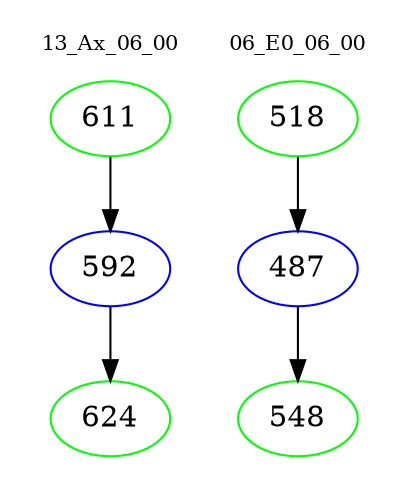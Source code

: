 digraph{
subgraph cluster_0 {
color = white
label = "13_Ax_06_00";
fontsize=10;
T0_611 [label="611", color="green"]
T0_611 -> T0_592 [color="black"]
T0_592 [label="592", color="blue"]
T0_592 -> T0_624 [color="black"]
T0_624 [label="624", color="green"]
}
subgraph cluster_1 {
color = white
label = "06_E0_06_00";
fontsize=10;
T1_518 [label="518", color="green"]
T1_518 -> T1_487 [color="black"]
T1_487 [label="487", color="blue"]
T1_487 -> T1_548 [color="black"]
T1_548 [label="548", color="green"]
}
}
